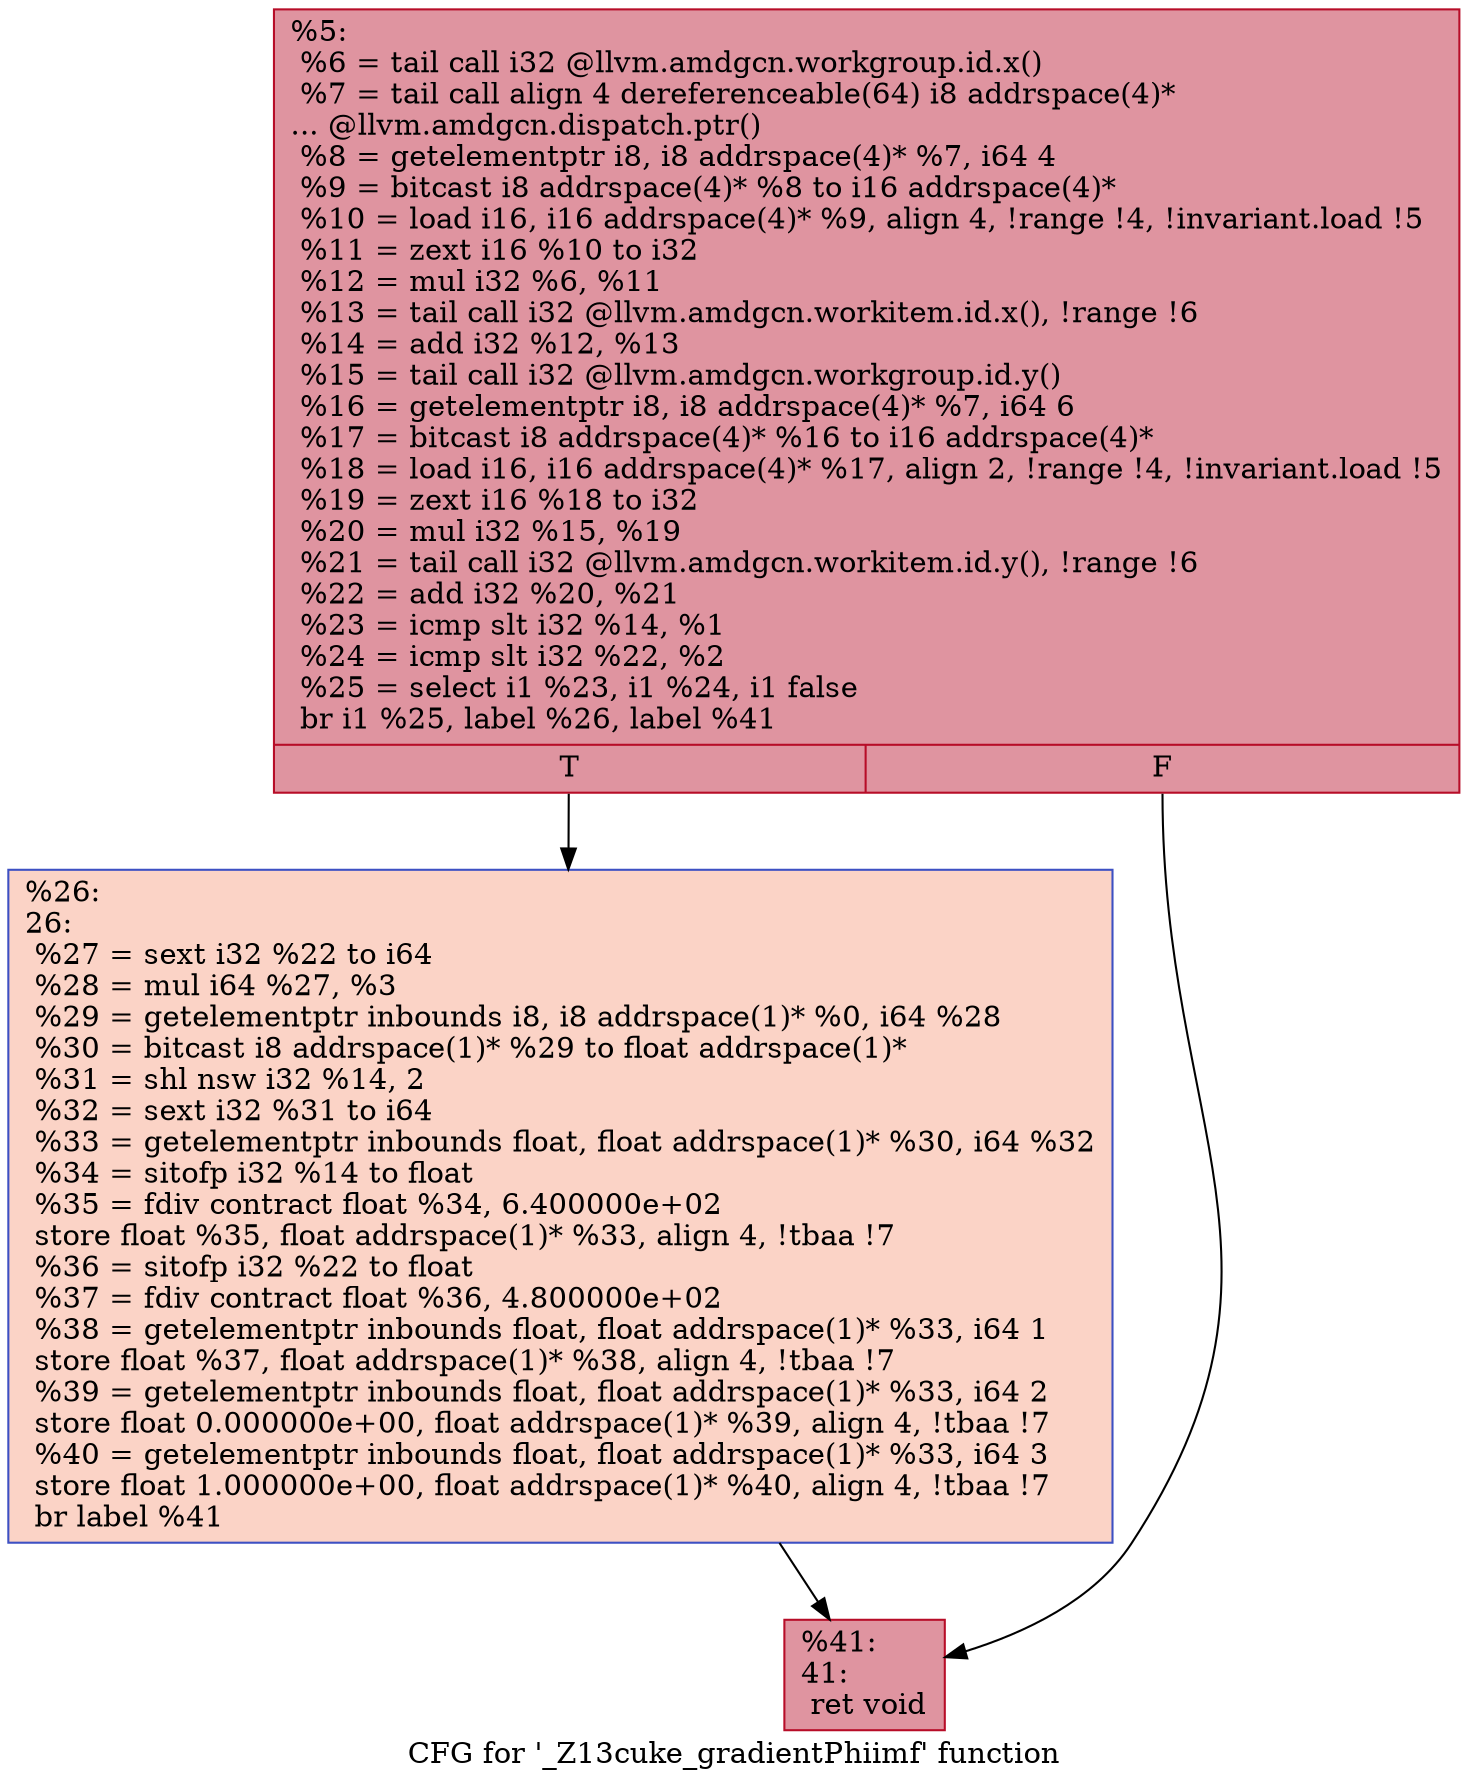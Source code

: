 digraph "CFG for '_Z13cuke_gradientPhiimf' function" {
	label="CFG for '_Z13cuke_gradientPhiimf' function";

	Node0x45f3500 [shape=record,color="#b70d28ff", style=filled, fillcolor="#b70d2870",label="{%5:\l  %6 = tail call i32 @llvm.amdgcn.workgroup.id.x()\l  %7 = tail call align 4 dereferenceable(64) i8 addrspace(4)*\l... @llvm.amdgcn.dispatch.ptr()\l  %8 = getelementptr i8, i8 addrspace(4)* %7, i64 4\l  %9 = bitcast i8 addrspace(4)* %8 to i16 addrspace(4)*\l  %10 = load i16, i16 addrspace(4)* %9, align 4, !range !4, !invariant.load !5\l  %11 = zext i16 %10 to i32\l  %12 = mul i32 %6, %11\l  %13 = tail call i32 @llvm.amdgcn.workitem.id.x(), !range !6\l  %14 = add i32 %12, %13\l  %15 = tail call i32 @llvm.amdgcn.workgroup.id.y()\l  %16 = getelementptr i8, i8 addrspace(4)* %7, i64 6\l  %17 = bitcast i8 addrspace(4)* %16 to i16 addrspace(4)*\l  %18 = load i16, i16 addrspace(4)* %17, align 2, !range !4, !invariant.load !5\l  %19 = zext i16 %18 to i32\l  %20 = mul i32 %15, %19\l  %21 = tail call i32 @llvm.amdgcn.workitem.id.y(), !range !6\l  %22 = add i32 %20, %21\l  %23 = icmp slt i32 %14, %1\l  %24 = icmp slt i32 %22, %2\l  %25 = select i1 %23, i1 %24, i1 false\l  br i1 %25, label %26, label %41\l|{<s0>T|<s1>F}}"];
	Node0x45f3500:s0 -> Node0x45f6f40;
	Node0x45f3500:s1 -> Node0x45f6fd0;
	Node0x45f6f40 [shape=record,color="#3d50c3ff", style=filled, fillcolor="#f59c7d70",label="{%26:\l26:                                               \l  %27 = sext i32 %22 to i64\l  %28 = mul i64 %27, %3\l  %29 = getelementptr inbounds i8, i8 addrspace(1)* %0, i64 %28\l  %30 = bitcast i8 addrspace(1)* %29 to float addrspace(1)*\l  %31 = shl nsw i32 %14, 2\l  %32 = sext i32 %31 to i64\l  %33 = getelementptr inbounds float, float addrspace(1)* %30, i64 %32\l  %34 = sitofp i32 %14 to float\l  %35 = fdiv contract float %34, 6.400000e+02\l  store float %35, float addrspace(1)* %33, align 4, !tbaa !7\l  %36 = sitofp i32 %22 to float\l  %37 = fdiv contract float %36, 4.800000e+02\l  %38 = getelementptr inbounds float, float addrspace(1)* %33, i64 1\l  store float %37, float addrspace(1)* %38, align 4, !tbaa !7\l  %39 = getelementptr inbounds float, float addrspace(1)* %33, i64 2\l  store float 0.000000e+00, float addrspace(1)* %39, align 4, !tbaa !7\l  %40 = getelementptr inbounds float, float addrspace(1)* %33, i64 3\l  store float 1.000000e+00, float addrspace(1)* %40, align 4, !tbaa !7\l  br label %41\l}"];
	Node0x45f6f40 -> Node0x45f6fd0;
	Node0x45f6fd0 [shape=record,color="#b70d28ff", style=filled, fillcolor="#b70d2870",label="{%41:\l41:                                               \l  ret void\l}"];
}
